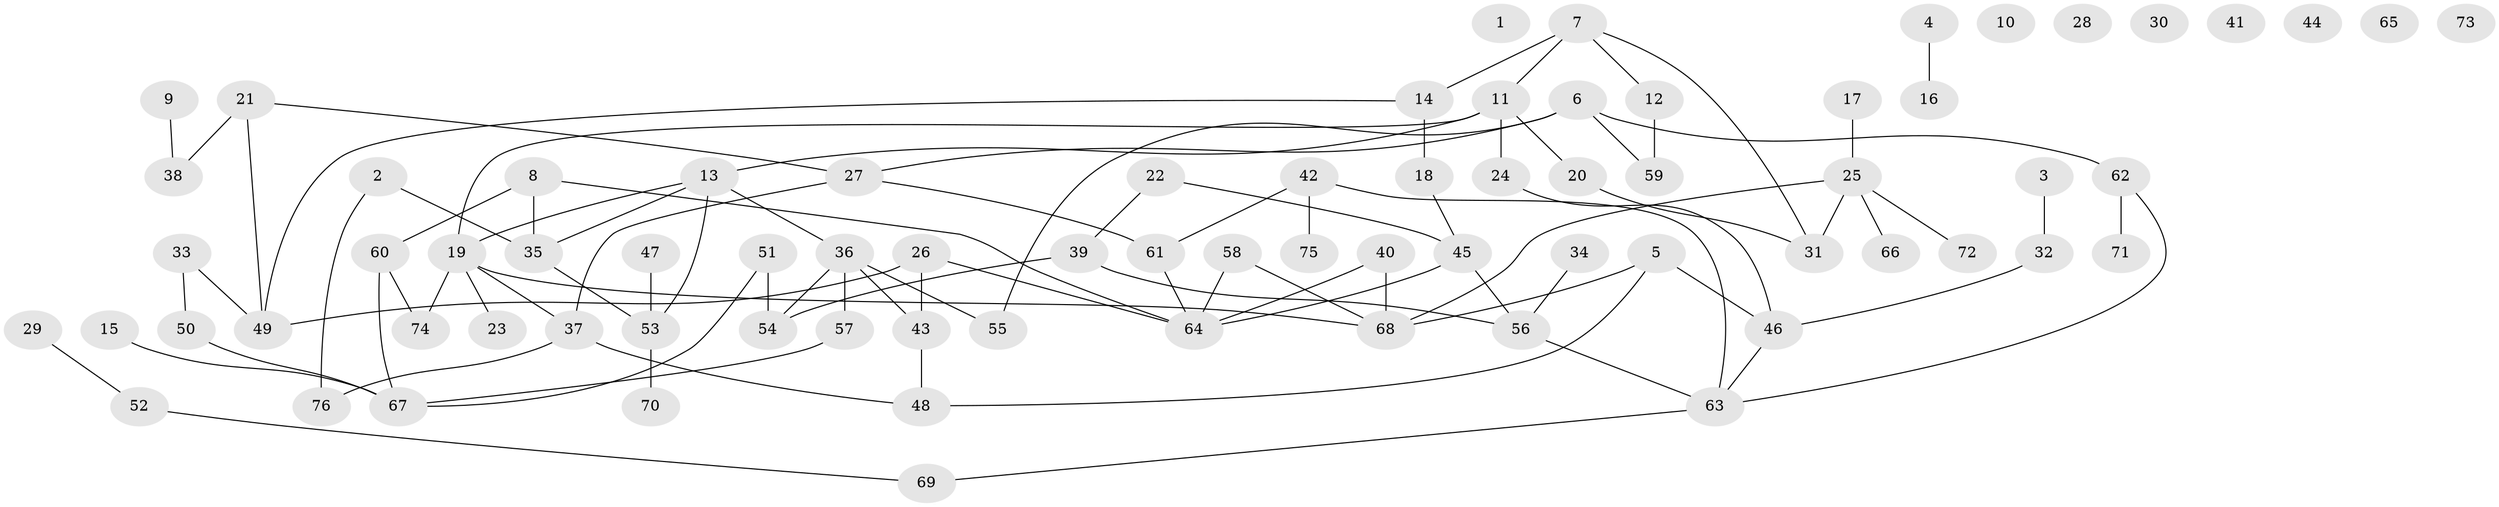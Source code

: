 // Generated by graph-tools (version 1.1) at 2025/39/03/09/25 04:39:56]
// undirected, 76 vertices, 92 edges
graph export_dot {
graph [start="1"]
  node [color=gray90,style=filled];
  1;
  2;
  3;
  4;
  5;
  6;
  7;
  8;
  9;
  10;
  11;
  12;
  13;
  14;
  15;
  16;
  17;
  18;
  19;
  20;
  21;
  22;
  23;
  24;
  25;
  26;
  27;
  28;
  29;
  30;
  31;
  32;
  33;
  34;
  35;
  36;
  37;
  38;
  39;
  40;
  41;
  42;
  43;
  44;
  45;
  46;
  47;
  48;
  49;
  50;
  51;
  52;
  53;
  54;
  55;
  56;
  57;
  58;
  59;
  60;
  61;
  62;
  63;
  64;
  65;
  66;
  67;
  68;
  69;
  70;
  71;
  72;
  73;
  74;
  75;
  76;
  2 -- 35;
  2 -- 76;
  3 -- 32;
  4 -- 16;
  5 -- 46;
  5 -- 48;
  5 -- 68;
  6 -- 27;
  6 -- 55;
  6 -- 59;
  6 -- 62;
  7 -- 11;
  7 -- 12;
  7 -- 14;
  7 -- 31;
  8 -- 35;
  8 -- 60;
  8 -- 64;
  9 -- 38;
  11 -- 13;
  11 -- 19;
  11 -- 20;
  11 -- 24;
  12 -- 59;
  13 -- 19;
  13 -- 35;
  13 -- 36;
  13 -- 53;
  14 -- 18;
  14 -- 49;
  15 -- 67;
  17 -- 25;
  18 -- 45;
  19 -- 23;
  19 -- 37;
  19 -- 68;
  19 -- 74;
  20 -- 31;
  21 -- 27;
  21 -- 38;
  21 -- 49;
  22 -- 39;
  22 -- 45;
  24 -- 46;
  25 -- 31;
  25 -- 66;
  25 -- 68;
  25 -- 72;
  26 -- 43;
  26 -- 49;
  26 -- 64;
  27 -- 37;
  27 -- 61;
  29 -- 52;
  32 -- 46;
  33 -- 49;
  33 -- 50;
  34 -- 56;
  35 -- 53;
  36 -- 43;
  36 -- 54;
  36 -- 55;
  36 -- 57;
  37 -- 48;
  37 -- 76;
  39 -- 54;
  39 -- 56;
  40 -- 64;
  40 -- 68;
  42 -- 61;
  42 -- 63;
  42 -- 75;
  43 -- 48;
  45 -- 56;
  45 -- 64;
  46 -- 63;
  47 -- 53;
  50 -- 67;
  51 -- 54;
  51 -- 67;
  52 -- 69;
  53 -- 70;
  56 -- 63;
  57 -- 67;
  58 -- 64;
  58 -- 68;
  60 -- 67;
  60 -- 74;
  61 -- 64;
  62 -- 63;
  62 -- 71;
  63 -- 69;
}
